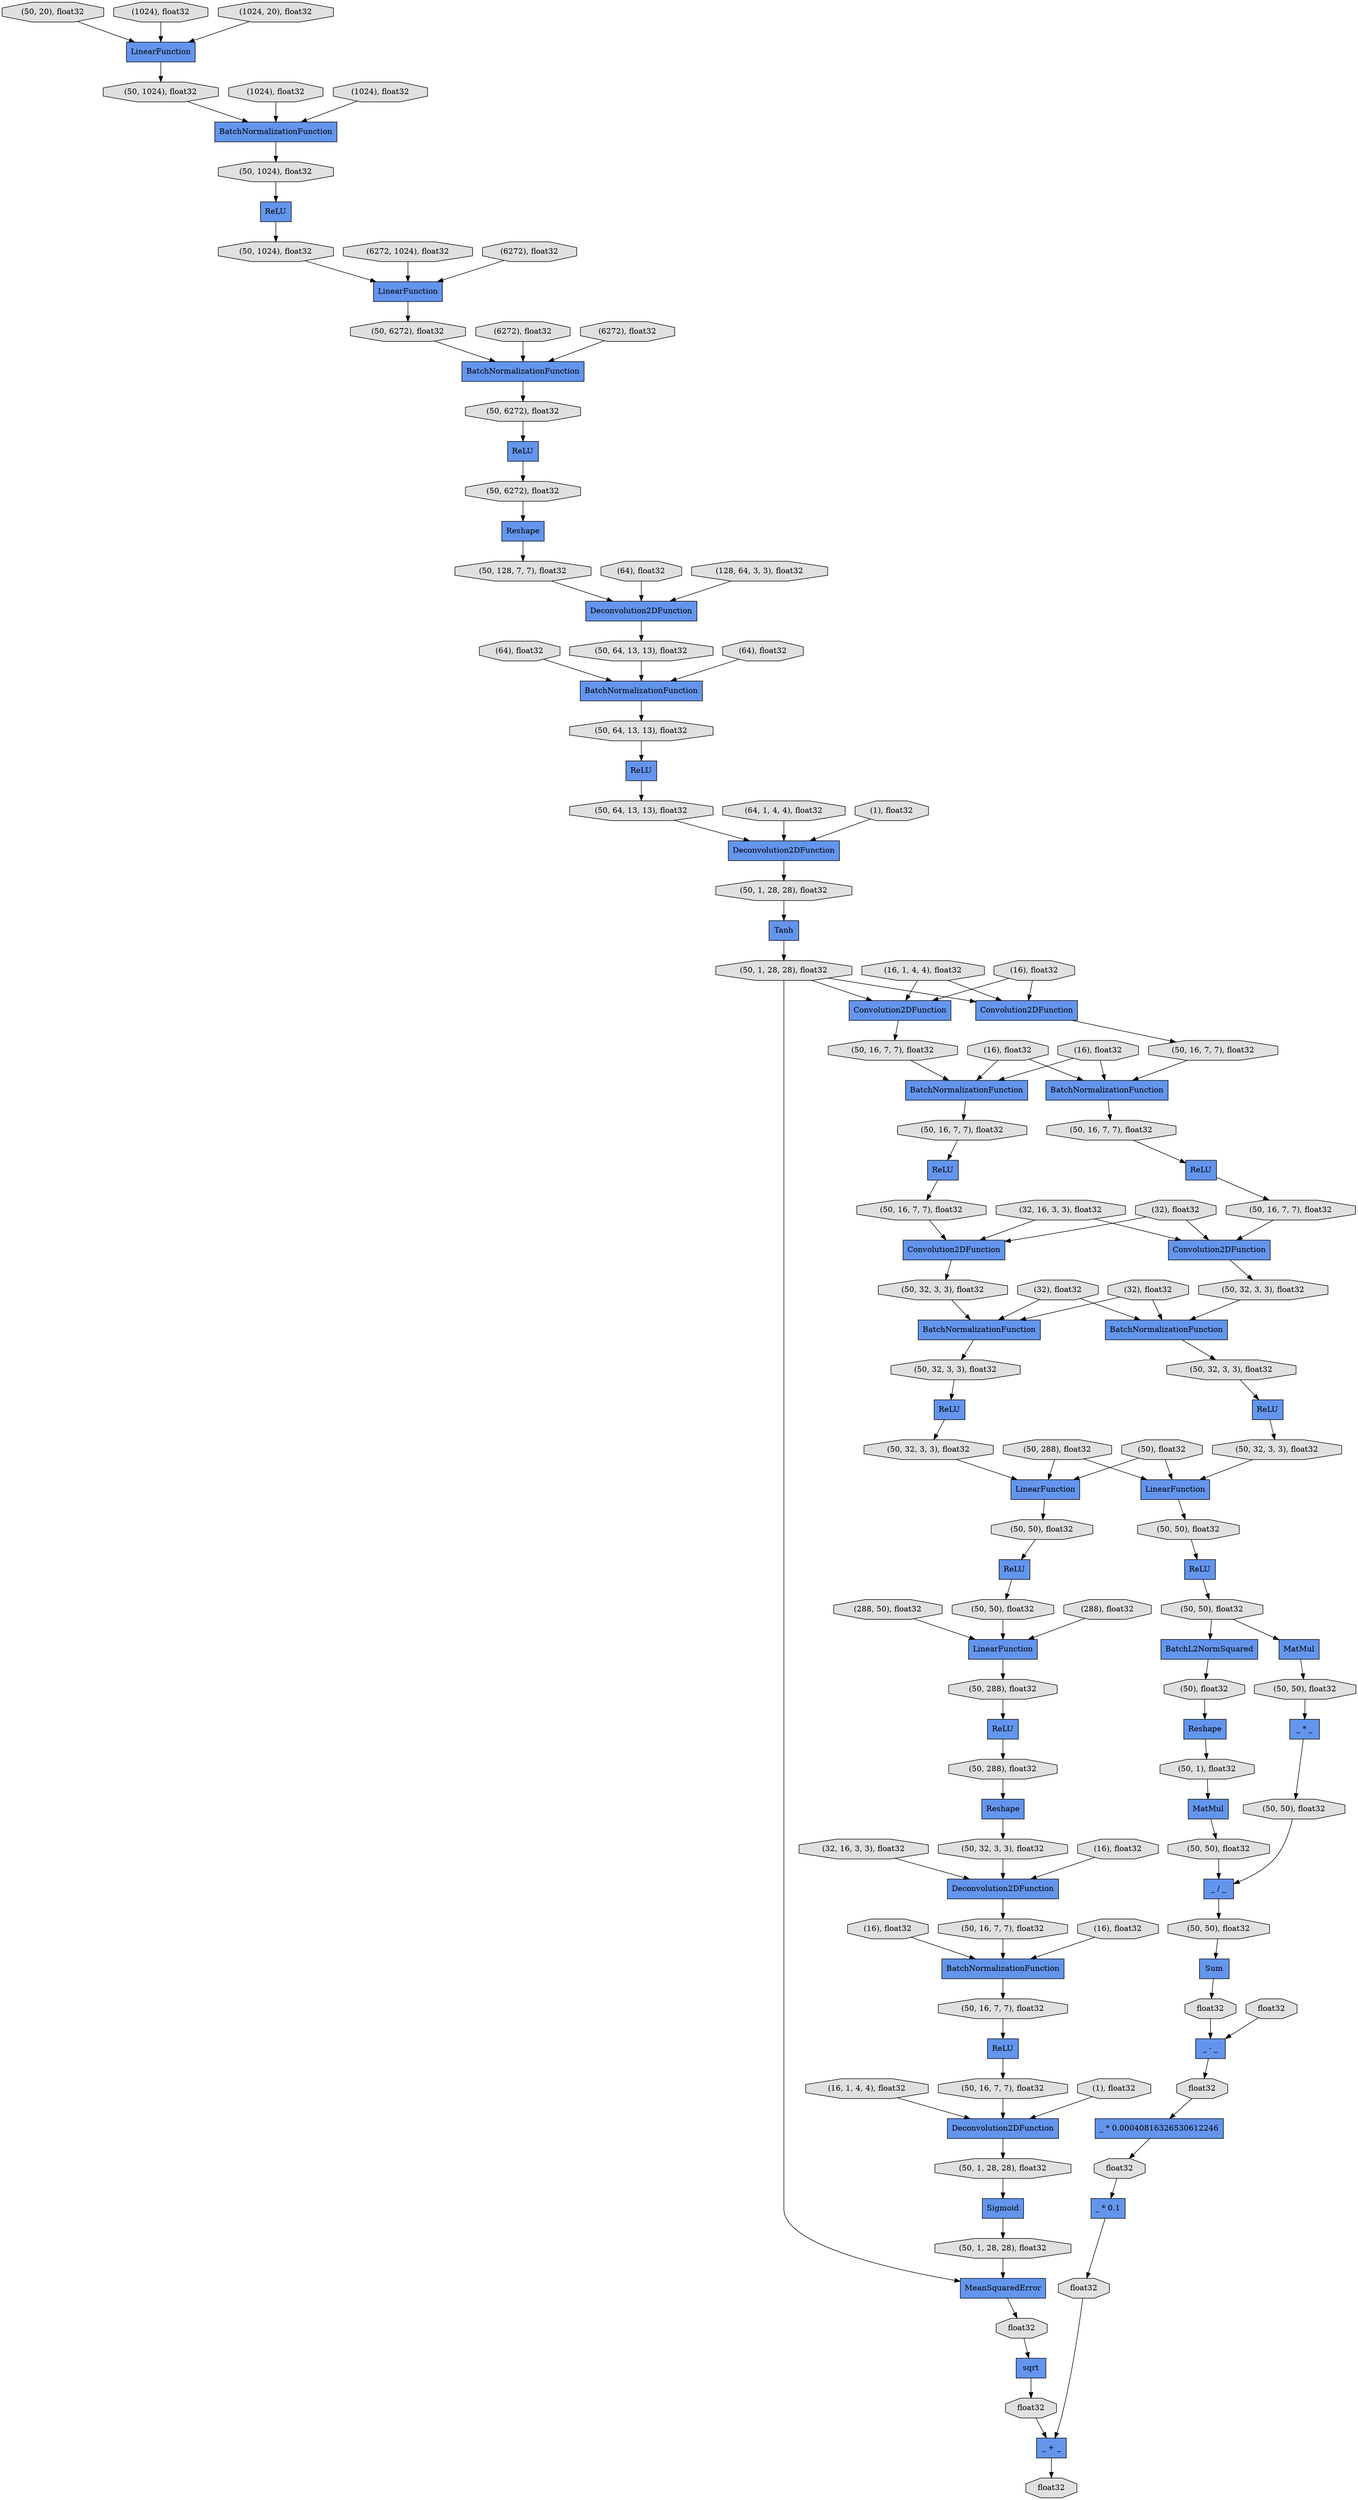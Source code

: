 digraph graphname{rankdir=TB;4434133064 [shape="record",style="filled",label="LinearFunction",fillcolor="#6495ED"];4434133176 [shape="octagon",style="filled",label="(50, 20), float32",fillcolor="#E0E0E0"];4434133232 [shape="octagon",style="filled",label="(50, 1024), float32",fillcolor="#E0E0E0"];4434133288 [shape="record",style="filled",label="BatchNormalizationFunction",fillcolor="#6495ED"];4434133344 [shape="octagon",style="filled",label="(50, 1024), float32",fillcolor="#E0E0E0"];4434133400 [shape="octagon",style="filled",label="(50, 6272), float32",fillcolor="#E0E0E0"];4434133456 [shape="octagon",style="filled",label="(50, 1024), float32",fillcolor="#E0E0E0"];4434133512 [shape="record",style="filled",label="ReLU",fillcolor="#6495ED"];4441424392 [shape="octagon",style="filled",label="(1024), float32",fillcolor="#E0E0E0"];4434133568 [shape="octagon",style="filled",label="(50, 6272), float32",fillcolor="#E0E0E0"];4434133624 [shape="octagon",style="filled",label="(50, 1, 28, 28), float32",fillcolor="#E0E0E0"];4434133680 [shape="record",style="filled",label="LinearFunction",fillcolor="#6495ED"];4441424560 [shape="octagon",style="filled",label="(1024, 20), float32",fillcolor="#E0E0E0"];4434133736 [shape="record",style="filled",label="BatchNormalizationFunction",fillcolor="#6495ED"];4441424616 [shape="octagon",style="filled",label="(1024), float32",fillcolor="#E0E0E0"];4434133848 [shape="octagon",style="filled",label="(50, 6272), float32",fillcolor="#E0E0E0"];4441424728 [shape="octagon",style="filled",label="(1024), float32",fillcolor="#E0E0E0"];4434133904 [shape="record",style="filled",label="Reshape",fillcolor="#6495ED"];4434133960 [shape="record",style="filled",label="ReLU",fillcolor="#6495ED"];4441424840 [shape="octagon",style="filled",label="(6272, 1024), float32",fillcolor="#E0E0E0"];4434134016 [shape="octagon",style="filled",label="(50, 128, 7, 7), float32",fillcolor="#E0E0E0"];4434134072 [shape="record",style="filled",label="Deconvolution2DFunction",fillcolor="#6495ED"];4441424952 [shape="octagon",style="filled",label="(6272), float32",fillcolor="#E0E0E0"];4434134128 [shape="record",style="filled",label="BatchNormalizationFunction",fillcolor="#6495ED"];4441425008 [shape="octagon",style="filled",label="(6272), float32",fillcolor="#E0E0E0"];4434134184 [shape="octagon",style="filled",label="(50, 1, 28, 28), float32",fillcolor="#E0E0E0"];4441425120 [shape="octagon",style="filled",label="(6272), float32",fillcolor="#E0E0E0"];4434134296 [shape="record",style="filled",label="ReLU",fillcolor="#6495ED"];4434134352 [shape="octagon",style="filled",label="(50, 64, 13, 13), float32",fillcolor="#E0E0E0"];4441425232 [shape="octagon",style="filled",label="(64), float32",fillcolor="#E0E0E0"];4434134464 [shape="record",style="filled",label="Tanh",fillcolor="#6495ED"];4441425344 [shape="octagon",style="filled",label="(64), float32",fillcolor="#E0E0E0"];4434134520 [shape="octagon",style="filled",label="(50, 64, 13, 13), float32",fillcolor="#E0E0E0"];4441425400 [shape="octagon",style="filled",label="(64, 1, 4, 4), float32",fillcolor="#E0E0E0"];4434134576 [shape="octagon",style="filled",label="(50, 64, 13, 13), float32",fillcolor="#E0E0E0"];4441425456 [shape="octagon",style="filled",label="(64), float32",fillcolor="#E0E0E0"];4441425568 [shape="octagon",style="filled",label="(1), float32",fillcolor="#E0E0E0"];4441425792 [shape="octagon",style="filled",label="(16, 1, 4, 4), float32",fillcolor="#E0E0E0"];4434134912 [shape="record",style="filled",label="Deconvolution2DFunction",fillcolor="#6495ED"];4441425904 [shape="octagon",style="filled",label="(16), float32",fillcolor="#E0E0E0"];4441425960 [shape="octagon",style="filled",label="(16), float32",fillcolor="#E0E0E0"];4441426072 [shape="octagon",style="filled",label="(16), float32",fillcolor="#E0E0E0"];4441426184 [shape="octagon",style="filled",label="(32, 16, 3, 3), float32",fillcolor="#E0E0E0"];4441426296 [shape="octagon",style="filled",label="(32), float32",fillcolor="#E0E0E0"];4322339192 [shape="octagon",style="filled",label="(128, 64, 3, 3), float32",fillcolor="#E0E0E0"];4441426352 [shape="octagon",style="filled",label="(32), float32",fillcolor="#E0E0E0"];4441426464 [shape="octagon",style="filled",label="(32), float32",fillcolor="#E0E0E0"];4441426576 [shape="octagon",style="filled",label="(50, 288), float32",fillcolor="#E0E0E0"];4441426688 [shape="octagon",style="filled",label="(50), float32",fillcolor="#E0E0E0"];4441426800 [shape="octagon",style="filled",label="(288, 50), float32",fillcolor="#E0E0E0"];4441426912 [shape="octagon",style="filled",label="(288), float32",fillcolor="#E0E0E0"];4441426968 [shape="octagon",style="filled",label="(32, 16, 3, 3), float32",fillcolor="#E0E0E0"];4441427024 [shape="octagon",style="filled",label="(16), float32",fillcolor="#E0E0E0"];4441427136 [shape="octagon",style="filled",label="(16), float32",fillcolor="#E0E0E0"];4441427192 [shape="octagon",style="filled",label="(16, 1, 4, 4), float32",fillcolor="#E0E0E0"];4441427248 [shape="octagon",style="filled",label="(16), float32",fillcolor="#E0E0E0"];4441427360 [shape="octagon",style="filled",label="(1), float32",fillcolor="#E0E0E0"];4434219080 [shape="octagon",style="filled",label="(50, 16, 7, 7), float32",fillcolor="#E0E0E0"];4434219192 [shape="octagon",style="filled",label="(50, 16, 7, 7), float32",fillcolor="#E0E0E0"];4434219304 [shape="record",style="filled",label="Convolution2DFunction",fillcolor="#6495ED"];4434219360 [shape="octagon",style="filled",label="(50, 32, 3, 3), float32",fillcolor="#E0E0E0"];4434203032 [shape="record",style="filled",label="BatchNormalizationFunction",fillcolor="#6495ED"];4434219472 [shape="record",style="filled",label="BatchNormalizationFunction",fillcolor="#6495ED"];4434219584 [shape="octagon",style="filled",label="(50, 32, 3, 3), float32",fillcolor="#E0E0E0"];4434219640 [shape="record",style="filled",label="LinearFunction",fillcolor="#6495ED"];4434203256 [shape="octagon",style="filled",label="(50, 16, 7, 7), float32",fillcolor="#E0E0E0"];4434219696 [shape="octagon",style="filled",label="(50, 50), float32",fillcolor="#E0E0E0"];4434203480 [shape="octagon",style="filled",label="(50, 16, 7, 7), float32",fillcolor="#E0E0E0"];4434219920 [shape="record",style="filled",label="ReLU",fillcolor="#6495ED"];4434219976 [shape="record",style="filled",label="ReLU",fillcolor="#6495ED"];4434203592 [shape="record",style="filled",label="Convolution2DFunction",fillcolor="#6495ED"];4434220032 [shape="octagon",style="filled",label="(50, 50), float32",fillcolor="#E0E0E0"];4434203648 [shape="octagon",style="filled",label="(50, 16, 7, 7), float32",fillcolor="#E0E0E0"];4434220088 [shape="octagon",style="filled",label="(50, 32, 3, 3), float32",fillcolor="#E0E0E0"];4434220200 [shape="octagon",style="filled",label="(50), float32",fillcolor="#E0E0E0"];4434220256 [shape="octagon",style="filled",label="(50, 1), float32",fillcolor="#E0E0E0"];4434220312 [shape="octagon",style="filled",label="(50, 50), float32",fillcolor="#E0E0E0"];4434203928 [shape="octagon",style="filled",label="(50, 32, 3, 3), float32",fillcolor="#E0E0E0"];4434220368 [shape="record",style="filled",label="BatchL2NormSquared",fillcolor="#6495ED"];4434203984 [shape="record",style="filled",label="ReLU",fillcolor="#6495ED"];4434220424 [shape="record",style="filled",label="Reshape",fillcolor="#6495ED"];4434220480 [shape="octagon",style="filled",label="(50, 50), float32",fillcolor="#E0E0E0"];4434220536 [shape="record",style="filled",label="MatMul",fillcolor="#6495ED"];4434204152 [shape="record",style="filled",label="BatchNormalizationFunction",fillcolor="#6495ED"];4434204208 [shape="octagon",style="filled",label="(50, 50), float32",fillcolor="#E0E0E0"];4434220648 [shape="octagon",style="filled",label="(50, 50), float32",fillcolor="#E0E0E0"];4434204264 [shape="record",style="filled",label="Convolution2DFunction",fillcolor="#6495ED"];4434220704 [shape="record",style="filled",label="MatMul",fillcolor="#6495ED"];4434204432 [shape="record",style="filled",label="LinearFunction",fillcolor="#6495ED"];4434204488 [shape="octagon",style="filled",label="(50, 32, 3, 3), float32",fillcolor="#E0E0E0"];4434220928 [shape="octagon",style="filled",label="(50, 50), float32",fillcolor="#E0E0E0"];4434204600 [shape="record",style="filled",label="ReLU",fillcolor="#6495ED"];4434204656 [shape="record",style="filled",label="ReLU",fillcolor="#6495ED"];4434221096 [shape="record",style="filled",label="_ * _",fillcolor="#6495ED"];4434204712 [shape="octagon",style="filled",label="(50, 50), float32",fillcolor="#E0E0E0"];4434221152 [shape="octagon",style="filled",label="float32",fillcolor="#E0E0E0"];4434204768 [shape="octagon",style="filled",label="(50, 32, 3, 3), float32",fillcolor="#E0E0E0"];4434221208 [shape="record",style="filled",label="_ / _",fillcolor="#6495ED"];4434221264 [shape="octagon",style="filled",label="float32",fillcolor="#E0E0E0"];4434204880 [shape="octagon",style="filled",label="(50, 288), float32",fillcolor="#E0E0E0"];4434221320 [shape="record",style="filled",label="Sum",fillcolor="#6495ED"];4434204992 [shape="octagon",style="filled",label="(50, 32, 3, 3), float32",fillcolor="#E0E0E0"];4434205048 [shape="record",style="filled",label="LinearFunction",fillcolor="#6495ED"];4434205104 [shape="record",style="filled",label="ReLU",fillcolor="#6495ED"];4434205160 [shape="octagon",style="filled",label="(50, 1, 28, 28), float32",fillcolor="#E0E0E0"];4434221544 [shape="record",style="filled",label="_ * 0.00040816326530612246",fillcolor="#6495ED"];4434221600 [shape="record",style="filled",label="_ - _",fillcolor="#6495ED"];4434205216 [shape="record",style="filled",label="Reshape",fillcolor="#6495ED"];4434221656 [shape="octagon",style="filled",label="float32",fillcolor="#E0E0E0"];4434205272 [shape="octagon",style="filled",label="(50, 288), float32",fillcolor="#E0E0E0"];4434205328 [shape="record",style="filled",label="Deconvolution2DFunction",fillcolor="#6495ED"];4434221768 [shape="octagon",style="filled",label="float32",fillcolor="#E0E0E0"];4434221824 [shape="record",style="filled",label="_ * 0.1",fillcolor="#6495ED"];4434205440 [shape="octagon",style="filled",label="(50, 16, 7, 7), float32",fillcolor="#E0E0E0"];4434205496 [shape="octagon",style="filled",label="(50, 16, 7, 7), float32",fillcolor="#E0E0E0"];4434205552 [shape="octagon",style="filled",label="(50, 16, 7, 7), float32",fillcolor="#E0E0E0"];4434221936 [shape="record",style="filled",label="_ + _",fillcolor="#6495ED"];4434205608 [shape="octagon",style="filled",label="(50, 1, 28, 28), float32",fillcolor="#E0E0E0"];4434221992 [shape="octagon",style="filled",label="float32",fillcolor="#E0E0E0"];4434222048 [shape="octagon",style="filled",label="float32",fillcolor="#E0E0E0"];4434205720 [shape="record",style="filled",label="sqrt",fillcolor="#6495ED"];4434205776 [shape="record",style="filled",label="ReLU",fillcolor="#6495ED"];4434205832 [shape="record",style="filled",label="BatchNormalizationFunction",fillcolor="#6495ED"];4434205888 [shape="record",style="filled",label="Sigmoid",fillcolor="#6495ED"];4434205944 [shape="octagon",style="filled",label="float32",fillcolor="#E0E0E0"];4434206000 [shape="record",style="filled",label="Deconvolution2DFunction",fillcolor="#6495ED"];4434206168 [shape="octagon",style="filled",label="float32",fillcolor="#E0E0E0"];4434206280 [shape="record",style="filled",label="MeanSquaredError",fillcolor="#6495ED"];4434206336 [shape="record",style="filled",label="ReLU",fillcolor="#6495ED"];4434206392 [shape="record",style="filled",label="Convolution2DFunction",fillcolor="#6495ED"];4434206616 [shape="octagon",style="filled",label="(50, 16, 7, 7), float32",fillcolor="#E0E0E0"];4434206672 [shape="record",style="filled",label="BatchNormalizationFunction",fillcolor="#6495ED"];4434206616 -> 4434206672;4434219360 -> 4434219920;4434221824 -> 4434222048;4434133736 -> 4434133400;4441426800 -> 4434205048;4434204432 -> 4434204712;4441427192 -> 4434206000;4441426296 -> 4434204264;4441426352 -> 4434204152;4441425792 -> 4434206392;4441426352 -> 4434219472;4441426184 -> 4434204264;4434204208 -> 4434205048;4434134520 -> 4434134912;4441425400 -> 4434134912;4434205160 -> 4434206280;4441426184 -> 4434219304;4434133400 -> 4434133960;4434133680 -> 4434133568;4434205944 -> 4434221936;4434220536 -> 4434220312;4434204152 -> 4434203928;4441425120 -> 4434133736;4441425344 -> 4434134128;4434134912 -> 4434134184;4434206336 -> 4434219080;4434203256 -> 4434203984;4434204712 -> 4434204656;4434206000 -> 4434205608;4434133064 -> 4434133232;4434220480 -> 4434221208;4434219304 -> 4434219584;4434205216 -> 4434204992;4434220368 -> 4434220200;4434133344 -> 4434133512;4434206280 -> 4434206168;4434219584 -> 4434219472;4434220704 -> 4434220648;4434133568 -> 4434133736;4434221768 -> 4434221544;4441426464 -> 4434219472;4434221096 -> 4434220480;4441426464 -> 4434204152;4434133456 -> 4434133680;4434203592 -> 4434203480;4434204264 -> 4434204488;4434133960 -> 4434133848;4434219696 -> 4434220368;4434220088 -> 4434219640;4434134576 -> 4434134128;4434203928 -> 4434204600;4441425456 -> 4434134128;4441426576 -> 4434219640;4434205552 -> 4434206000;4434133176 -> 4434133064;4434203984 -> 4434203648;4441425792 -> 4434203592;4434219192 -> 4434206336;4434134296 -> 4434134520;4434204992 -> 4434205328;4434133512 -> 4434133456;4434205496 -> 4434205832;4434221264 -> 4434221600;4441425232 -> 4434134072;4434133624 -> 4434206280;4441426072 -> 4434206672;4441426968 -> 4434205328;4441426576 -> 4434204432;4434205048 -> 4434204880;4434205328 -> 4434205496;4441427360 -> 4434206000;4441427136 -> 4434205832;4434221320 -> 4434221152;4434203480 -> 4434203032;4441425904 -> 4434206392;4434133288 -> 4434133344;4434134072 -> 4434134576;4434133904 -> 4434134016;4434205104 -> 4434205272;4434133624 -> 4434206392;4434134016 -> 4434134072;4434205832 -> 4434205440;4434205608 -> 4434205888;4441426072 -> 4434203032;4441426688 -> 4434204432;4441427024 -> 4434205328;4441425960 -> 4434206672;4434221656 -> 4434221824;4441424952 -> 4434133680;4434206672 -> 4434219192;4434219472 -> 4434219360;4434220424 -> 4434220256;4434219920 -> 4434220088;4434205440 -> 4434205776;4434219640 -> 4434220032;4434220928 -> 4434221320;4441426912 -> 4434205048;4441424616 -> 4434133288;4434203648 -> 4434204264;4441425568 -> 4434134912;4322339192 -> 4434134072;4434221600 -> 4434221768;4441424392 -> 4434133064;4434134184 -> 4434134464;4434133848 -> 4434133904;4434219696 -> 4434220704;4434204488 -> 4434204152;4434204600 -> 4434204768;4434221152 -> 4434221600;4434206392 -> 4434206616;4441424728 -> 4434133288;4441426296 -> 4434219304;4441427248 -> 4434205832;4434134128 -> 4434134352;4434219080 -> 4434219304;4434205720 -> 4434205944;4434221936 -> 4434221992;4434221544 -> 4434221656;4434204656 -> 4434204208;4434221208 -> 4434220928;4434220256 -> 4434220536;4434220312 -> 4434221208;4434219976 -> 4434219696;4441424840 -> 4434133680;4434203032 -> 4434203256;4434205888 -> 4434205160;4434133232 -> 4434133288;4434204768 -> 4434204432;4434205776 -> 4434205552;4434205272 -> 4434205216;4434220032 -> 4434219976;4434220200 -> 4434220424;4441426688 -> 4434219640;4441425904 -> 4434203592;4441425008 -> 4434133736;4441424560 -> 4434133064;4434222048 -> 4434221936;4434204880 -> 4434205104;4434206168 -> 4434205720;4434220648 -> 4434221096;4441425960 -> 4434203032;4434133624 -> 4434203592;4434134352 -> 4434134296;4434134464 -> 4434133624;}